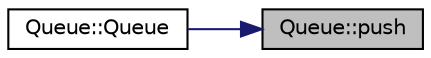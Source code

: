 digraph "Queue::push"
{
 // LATEX_PDF_SIZE
  edge [fontname="Helvetica",fontsize="10",labelfontname="Helvetica",labelfontsize="10"];
  node [fontname="Helvetica",fontsize="10",shape=record];
  rankdir="RL";
  Node1 [label="Queue::push",height=0.2,width=0.4,color="black", fillcolor="grey75", style="filled", fontcolor="black",tooltip=" "];
  Node1 -> Node2 [dir="back",color="midnightblue",fontsize="10",style="solid",fontname="Helvetica"];
  Node2 [label="Queue::Queue",height=0.2,width=0.4,color="black", fillcolor="white", style="filled",URL="$class_queue.html#ad03e7178786b3ad5caee4a1d4b43f82c",tooltip=" "];
}
